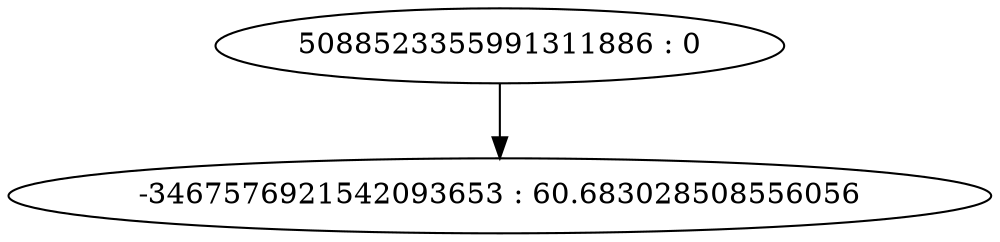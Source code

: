 digraph "plots/tree_20.dot" {
	0 [label="5088523355991311886 : 0"]
	1 [label="-3467576921542093653 : 60.683028508556056"]
	0 -> 1
}
